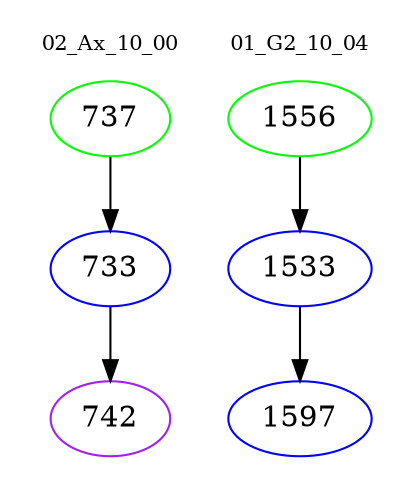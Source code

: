 digraph{
subgraph cluster_0 {
color = white
label = "02_Ax_10_00";
fontsize=10;
T0_737 [label="737", color="green"]
T0_737 -> T0_733 [color="black"]
T0_733 [label="733", color="blue"]
T0_733 -> T0_742 [color="black"]
T0_742 [label="742", color="purple"]
}
subgraph cluster_1 {
color = white
label = "01_G2_10_04";
fontsize=10;
T1_1556 [label="1556", color="green"]
T1_1556 -> T1_1533 [color="black"]
T1_1533 [label="1533", color="blue"]
T1_1533 -> T1_1597 [color="black"]
T1_1597 [label="1597", color="blue"]
}
}
